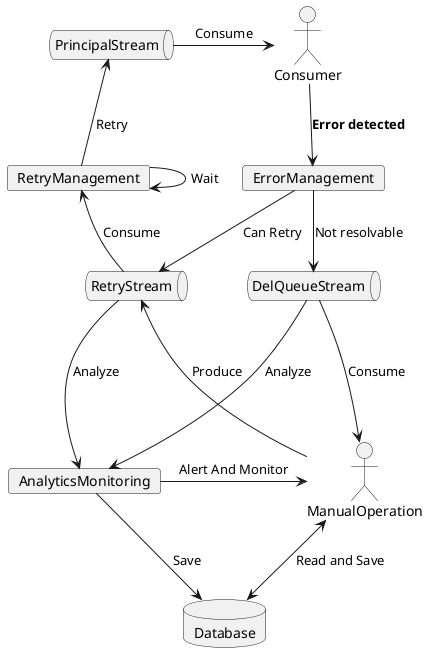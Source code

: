 @startuml
queue PrincipalStream
card ErrorManagement
queue RetryStream
card RetryManagement
card AnalyticsMonitoring

actor ManualOperation
actor Consumer
queue DelQueueStream
database Database
Consumer --> ErrorManagement : **Error detected**
ErrorManagement --> RetryStream : Can Retry

RetryManagement <-- RetryStream : Consume
RetryManagement --> RetryManagement : Wait
PrincipalStream <-- RetryManagement : Retry

ErrorManagement --> DelQueueStream : Not resolvable
DelQueueStream --> ManualOperation : Consume 
ManualOperation <--> Database : Read and Save
ManualOperation -> RetryStream : Produce
Consumer <-l- PrincipalStream : Consume
RetryStream ---> AnalyticsMonitoring : Analyze
DelQueueStream --->AnalyticsMonitoring : Analyze
AnalyticsMonitoring->ManualOperation : Alert And Monitor
AnalyticsMonitoring -> Database  : Save 
@enduml